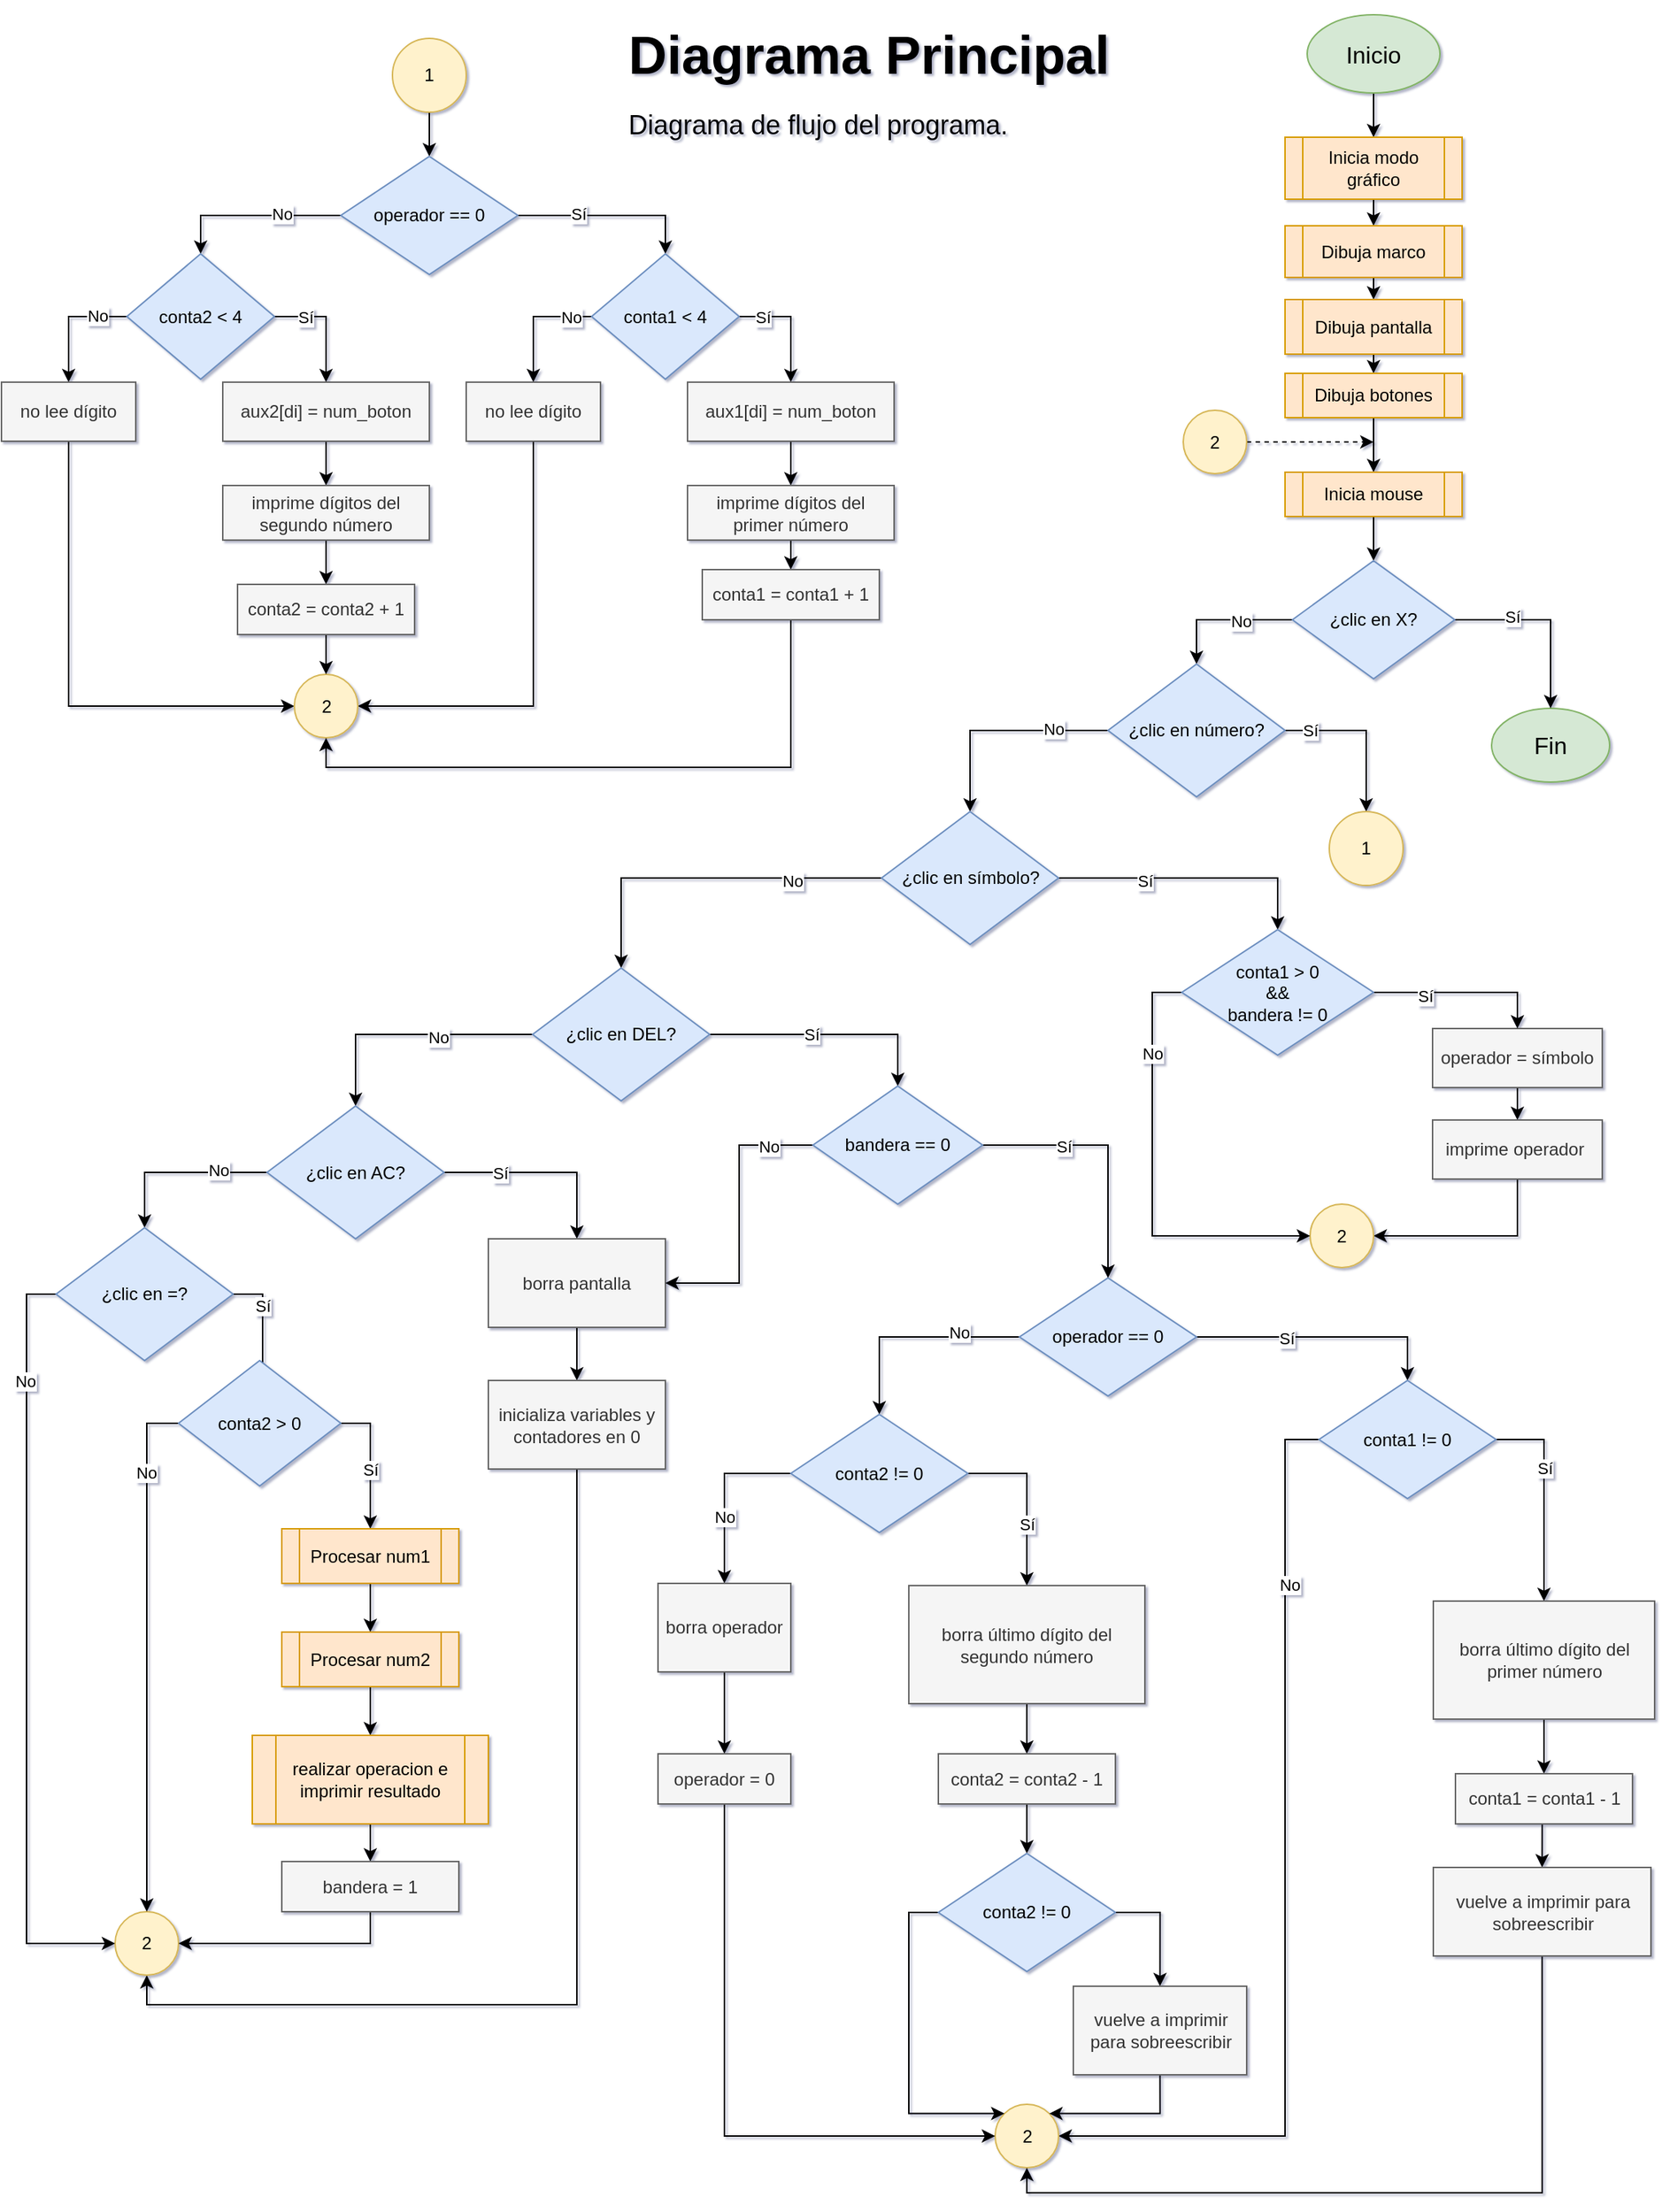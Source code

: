 <mxfile version="13.0.3" type="device"><diagram id="Km-q5jCi_Gp8Xz6Ke09I" name="Principal"><mxGraphModel dx="946" dy="725" grid="1" gridSize="10" guides="1" tooltips="1" connect="1" arrows="1" fold="1" page="1" pageScale="1" pageWidth="1160" pageHeight="1520" background="none" math="0" shadow="1"><root><mxCell id="0"/><mxCell id="1" parent="0"/><mxCell id="JUpET-doWlg1ofOdSNCo-2" style="edgeStyle=orthogonalEdgeStyle;rounded=0;orthogonalLoop=1;jettySize=auto;html=1;exitX=0.5;exitY=1;exitDx=0;exitDy=0;entryX=0.5;entryY=0;entryDx=0;entryDy=0;" parent="1" source="8j_3Zzvn2P-DrKqynDcf-1" target="JUpET-doWlg1ofOdSNCo-1" edge="1"><mxGeometry relative="1" as="geometry"/></mxCell><mxCell id="8j_3Zzvn2P-DrKqynDcf-1" value="&lt;font style=&quot;font-size: 16px&quot;&gt;Inicio&lt;/font&gt;" style="ellipse;whiteSpace=wrap;html=1;fillColor=#d5e8d4;strokeColor=#82b366;" parent="1" vertex="1"><mxGeometry x="915" y="24" width="90" height="53" as="geometry"/></mxCell><mxCell id="8j_3Zzvn2P-DrKqynDcf-2" value="&lt;font style=&quot;font-size: 16px&quot;&gt;Fin&lt;br&gt;&lt;/font&gt;" style="ellipse;whiteSpace=wrap;html=1;fillColor=#d5e8d4;strokeColor=#82b366;" parent="1" vertex="1"><mxGeometry x="1040" y="494" width="80" height="50" as="geometry"/></mxCell><mxCell id="1dMXTdfXQkclRUih8Ipm-3" style="edgeStyle=orthogonalEdgeStyle;rounded=0;orthogonalLoop=1;jettySize=auto;html=1;exitX=0.5;exitY=1;exitDx=0;exitDy=0;entryX=0.5;entryY=0;entryDx=0;entryDy=0;" parent="1" source="JUpET-doWlg1ofOdSNCo-1" target="JUpET-doWlg1ofOdSNCo-3" edge="1"><mxGeometry relative="1" as="geometry"/></mxCell><mxCell id="JUpET-doWlg1ofOdSNCo-1" value="Inicia modo gráfico" style="shape=process;whiteSpace=wrap;html=1;backgroundOutline=1;fillColor=#ffe6cc;strokeColor=#d79b00;" parent="1" vertex="1"><mxGeometry x="900" y="107" width="120" height="42" as="geometry"/></mxCell><mxCell id="1dMXTdfXQkclRUih8Ipm-4" style="edgeStyle=orthogonalEdgeStyle;rounded=0;orthogonalLoop=1;jettySize=auto;html=1;exitX=0.5;exitY=1;exitDx=0;exitDy=0;entryX=0.5;entryY=0;entryDx=0;entryDy=0;" parent="1" source="JUpET-doWlg1ofOdSNCo-3" target="1dMXTdfXQkclRUih8Ipm-1" edge="1"><mxGeometry relative="1" as="geometry"/></mxCell><mxCell id="JUpET-doWlg1ofOdSNCo-3" value="Dibuja marco" style="shape=process;whiteSpace=wrap;html=1;backgroundOutline=1;fillColor=#ffe6cc;strokeColor=#d79b00;" parent="1" vertex="1"><mxGeometry x="900" y="167" width="120" height="35" as="geometry"/></mxCell><mxCell id="1dMXTdfXQkclRUih8Ipm-5" style="edgeStyle=orthogonalEdgeStyle;rounded=0;orthogonalLoop=1;jettySize=auto;html=1;exitX=0.5;exitY=1;exitDx=0;exitDy=0;entryX=0.5;entryY=0;entryDx=0;entryDy=0;" parent="1" source="1dMXTdfXQkclRUih8Ipm-1" target="1dMXTdfXQkclRUih8Ipm-2" edge="1"><mxGeometry relative="1" as="geometry"/></mxCell><mxCell id="1dMXTdfXQkclRUih8Ipm-1" value="Dibuja pantalla" style="shape=process;whiteSpace=wrap;html=1;backgroundOutline=1;fillColor=#ffe6cc;strokeColor=#d79b00;" parent="1" vertex="1"><mxGeometry x="900" y="217" width="120" height="37" as="geometry"/></mxCell><mxCell id="1dMXTdfXQkclRUih8Ipm-7" style="edgeStyle=orthogonalEdgeStyle;rounded=0;orthogonalLoop=1;jettySize=auto;html=1;exitX=0.5;exitY=1;exitDx=0;exitDy=0;entryX=0.5;entryY=0;entryDx=0;entryDy=0;" parent="1" source="1dMXTdfXQkclRUih8Ipm-2" target="1dMXTdfXQkclRUih8Ipm-6" edge="1"><mxGeometry relative="1" as="geometry"/></mxCell><mxCell id="1dMXTdfXQkclRUih8Ipm-2" value="Dibuja botones" style="shape=process;whiteSpace=wrap;html=1;backgroundOutline=1;fillColor=#ffe6cc;strokeColor=#d79b00;" parent="1" vertex="1"><mxGeometry x="900" y="267" width="120" height="30" as="geometry"/></mxCell><mxCell id="1dMXTdfXQkclRUih8Ipm-9" style="edgeStyle=orthogonalEdgeStyle;rounded=0;orthogonalLoop=1;jettySize=auto;html=1;exitX=0.5;exitY=1;exitDx=0;exitDy=0;entryX=0.5;entryY=0;entryDx=0;entryDy=0;" parent="1" source="1dMXTdfXQkclRUih8Ipm-6" target="1dMXTdfXQkclRUih8Ipm-8" edge="1"><mxGeometry relative="1" as="geometry"/></mxCell><mxCell id="1dMXTdfXQkclRUih8Ipm-6" value="Inicia mouse" style="shape=process;whiteSpace=wrap;html=1;backgroundOutline=1;fillColor=#ffe6cc;strokeColor=#d79b00;" parent="1" vertex="1"><mxGeometry x="900" y="334" width="120" height="30" as="geometry"/></mxCell><mxCell id="1dMXTdfXQkclRUih8Ipm-11" style="edgeStyle=orthogonalEdgeStyle;rounded=0;orthogonalLoop=1;jettySize=auto;html=1;exitX=1;exitY=0.5;exitDx=0;exitDy=0;entryX=0.5;entryY=0;entryDx=0;entryDy=0;" parent="1" source="1dMXTdfXQkclRUih8Ipm-8" target="8j_3Zzvn2P-DrKqynDcf-2" edge="1"><mxGeometry relative="1" as="geometry"/></mxCell><mxCell id="1dMXTdfXQkclRUih8Ipm-12" value="Sí" style="edgeLabel;html=1;align=center;verticalAlign=middle;resizable=0;points=[];" parent="1dMXTdfXQkclRUih8Ipm-11" vertex="1" connectable="0"><mxGeometry x="-0.379" y="2" relative="1" as="geometry"><mxPoint as="offset"/></mxGeometry></mxCell><mxCell id="1dMXTdfXQkclRUih8Ipm-15" style="edgeStyle=orthogonalEdgeStyle;rounded=0;orthogonalLoop=1;jettySize=auto;html=1;exitX=0;exitY=0.5;exitDx=0;exitDy=0;entryX=0.5;entryY=0;entryDx=0;entryDy=0;" parent="1" source="1dMXTdfXQkclRUih8Ipm-8" target="1dMXTdfXQkclRUih8Ipm-14" edge="1"><mxGeometry relative="1" as="geometry"/></mxCell><mxCell id="1dMXTdfXQkclRUih8Ipm-16" value="No" style="edgeLabel;html=1;align=center;verticalAlign=middle;resizable=0;points=[];" parent="1dMXTdfXQkclRUih8Ipm-15" vertex="1" connectable="0"><mxGeometry x="-0.263" y="1" relative="1" as="geometry"><mxPoint as="offset"/></mxGeometry></mxCell><mxCell id="1dMXTdfXQkclRUih8Ipm-8" value="¿clic en X?" style="rhombus;whiteSpace=wrap;html=1;fillColor=#dae8fc;strokeColor=#6c8ebf;" parent="1" vertex="1"><mxGeometry x="905" y="394" width="110" height="80" as="geometry"/></mxCell><mxCell id="1dMXTdfXQkclRUih8Ipm-73" style="edgeStyle=orthogonalEdgeStyle;rounded=0;orthogonalLoop=1;jettySize=auto;html=1;exitX=0.5;exitY=1;exitDx=0;exitDy=0;entryX=0.5;entryY=0;entryDx=0;entryDy=0;" parent="1" source="1dMXTdfXQkclRUih8Ipm-13" target="1dMXTdfXQkclRUih8Ipm-63" edge="1"><mxGeometry relative="1" as="geometry"/></mxCell><mxCell id="1dMXTdfXQkclRUih8Ipm-13" value="1" style="ellipse;whiteSpace=wrap;html=1;aspect=fixed;fillColor=#fff2cc;strokeColor=#d6b656;" parent="1" vertex="1"><mxGeometry x="295" y="40" width="50" height="50" as="geometry"/></mxCell><mxCell id="1dMXTdfXQkclRUih8Ipm-19" style="edgeStyle=orthogonalEdgeStyle;rounded=0;orthogonalLoop=1;jettySize=auto;html=1;exitX=1;exitY=0.5;exitDx=0;exitDy=0;entryX=0.5;entryY=0;entryDx=0;entryDy=0;" parent="1" source="1dMXTdfXQkclRUih8Ipm-14" target="1dMXTdfXQkclRUih8Ipm-18" edge="1"><mxGeometry relative="1" as="geometry"/></mxCell><mxCell id="1dMXTdfXQkclRUih8Ipm-113" value="Sí" style="edgeLabel;html=1;align=center;verticalAlign=middle;resizable=0;points=[];" parent="1dMXTdfXQkclRUih8Ipm-19" vertex="1" connectable="0"><mxGeometry x="-0.691" relative="1" as="geometry"><mxPoint as="offset"/></mxGeometry></mxCell><mxCell id="1dMXTdfXQkclRUih8Ipm-62" style="edgeStyle=orthogonalEdgeStyle;rounded=0;orthogonalLoop=1;jettySize=auto;html=1;exitX=0;exitY=0.5;exitDx=0;exitDy=0;entryX=0.5;entryY=0;entryDx=0;entryDy=0;" parent="1" source="1dMXTdfXQkclRUih8Ipm-14" target="1dMXTdfXQkclRUih8Ipm-61" edge="1"><mxGeometry relative="1" as="geometry"/></mxCell><mxCell id="1dMXTdfXQkclRUih8Ipm-114" value="No" style="edgeLabel;html=1;align=center;verticalAlign=middle;resizable=0;points=[];" parent="1dMXTdfXQkclRUih8Ipm-62" vertex="1" connectable="0"><mxGeometry x="-0.371" y="-1" relative="1" as="geometry"><mxPoint x="9" as="offset"/></mxGeometry></mxCell><mxCell id="1dMXTdfXQkclRUih8Ipm-14" value="¿clic en número?" style="rhombus;whiteSpace=wrap;html=1;fillColor=#dae8fc;strokeColor=#6c8ebf;" parent="1" vertex="1"><mxGeometry x="780" y="464" width="120" height="90" as="geometry"/></mxCell><mxCell id="1dMXTdfXQkclRUih8Ipm-18" value="1" style="ellipse;whiteSpace=wrap;html=1;aspect=fixed;fillColor=#fff2cc;strokeColor=#d6b656;" parent="1" vertex="1"><mxGeometry x="930" y="564" width="50" height="50" as="geometry"/></mxCell><mxCell id="1dMXTdfXQkclRUih8Ipm-117" style="edgeStyle=orthogonalEdgeStyle;rounded=0;orthogonalLoop=1;jettySize=auto;html=1;exitX=0;exitY=0.5;exitDx=0;exitDy=0;entryX=0.5;entryY=0;entryDx=0;entryDy=0;" parent="1" source="1dMXTdfXQkclRUih8Ipm-61" target="1dMXTdfXQkclRUih8Ipm-116" edge="1"><mxGeometry relative="1" as="geometry"/></mxCell><mxCell id="1dMXTdfXQkclRUih8Ipm-118" value="No" style="edgeLabel;html=1;align=center;verticalAlign=middle;resizable=0;points=[];" parent="1dMXTdfXQkclRUih8Ipm-117" vertex="1" connectable="0"><mxGeometry x="-0.491" y="2" relative="1" as="geometry"><mxPoint as="offset"/></mxGeometry></mxCell><mxCell id="1dMXTdfXQkclRUih8Ipm-121" style="edgeStyle=orthogonalEdgeStyle;rounded=0;orthogonalLoop=1;jettySize=auto;html=1;exitX=1;exitY=0.5;exitDx=0;exitDy=0;entryX=0.5;entryY=0;entryDx=0;entryDy=0;" parent="1" source="1dMXTdfXQkclRUih8Ipm-61" target="1dMXTdfXQkclRUih8Ipm-120" edge="1"><mxGeometry relative="1" as="geometry"/></mxCell><mxCell id="1dMXTdfXQkclRUih8Ipm-126" value="Sí" style="edgeLabel;html=1;align=center;verticalAlign=middle;resizable=0;points=[];" parent="1dMXTdfXQkclRUih8Ipm-121" vertex="1" connectable="0"><mxGeometry x="-0.365" y="-2" relative="1" as="geometry"><mxPoint as="offset"/></mxGeometry></mxCell><mxCell id="1dMXTdfXQkclRUih8Ipm-61" value="¿clic en símbolo?" style="rhombus;whiteSpace=wrap;html=1;fillColor=#dae8fc;strokeColor=#6c8ebf;" parent="1" vertex="1"><mxGeometry x="626.5" y="564" width="120" height="90" as="geometry"/></mxCell><mxCell id="1dMXTdfXQkclRUih8Ipm-69" style="edgeStyle=orthogonalEdgeStyle;rounded=0;orthogonalLoop=1;jettySize=auto;html=1;exitX=1;exitY=0.5;exitDx=0;exitDy=0;entryX=0.5;entryY=0;entryDx=0;entryDy=0;" parent="1" source="1dMXTdfXQkclRUih8Ipm-63" target="1dMXTdfXQkclRUih8Ipm-65" edge="1"><mxGeometry relative="1" as="geometry"/></mxCell><mxCell id="1dMXTdfXQkclRUih8Ipm-96" value="Sí" style="edgeLabel;html=1;align=center;verticalAlign=middle;resizable=0;points=[];" parent="1dMXTdfXQkclRUih8Ipm-69" vertex="1" connectable="0"><mxGeometry x="-0.354" y="1" relative="1" as="geometry"><mxPoint as="offset"/></mxGeometry></mxCell><mxCell id="1dMXTdfXQkclRUih8Ipm-95" style="edgeStyle=orthogonalEdgeStyle;rounded=0;orthogonalLoop=1;jettySize=auto;html=1;exitX=0;exitY=0.5;exitDx=0;exitDy=0;entryX=0.5;entryY=0;entryDx=0;entryDy=0;" parent="1" source="1dMXTdfXQkclRUih8Ipm-63" target="1dMXTdfXQkclRUih8Ipm-88" edge="1"><mxGeometry relative="1" as="geometry"/></mxCell><mxCell id="1dMXTdfXQkclRUih8Ipm-97" value="No" style="edgeLabel;html=1;align=center;verticalAlign=middle;resizable=0;points=[];" parent="1dMXTdfXQkclRUih8Ipm-95" vertex="1" connectable="0"><mxGeometry x="-0.329" y="-1" relative="1" as="geometry"><mxPoint as="offset"/></mxGeometry></mxCell><mxCell id="1dMXTdfXQkclRUih8Ipm-63" value="operador == 0" style="rhombus;whiteSpace=wrap;html=1;fillColor=#dae8fc;strokeColor=#6c8ebf;" parent="1" vertex="1"><mxGeometry x="260" y="120" width="120" height="80" as="geometry"/></mxCell><mxCell id="1dMXTdfXQkclRUih8Ipm-72" style="edgeStyle=orthogonalEdgeStyle;rounded=0;orthogonalLoop=1;jettySize=auto;html=1;exitX=1;exitY=0.5;exitDx=0;exitDy=0;entryX=0.5;entryY=0;entryDx=0;entryDy=0;" parent="1" source="1dMXTdfXQkclRUih8Ipm-65" target="1dMXTdfXQkclRUih8Ipm-70" edge="1"><mxGeometry relative="1" as="geometry"/></mxCell><mxCell id="1dMXTdfXQkclRUih8Ipm-105" value="Sí" style="edgeLabel;html=1;align=center;verticalAlign=middle;resizable=0;points=[];" parent="1dMXTdfXQkclRUih8Ipm-72" vertex="1" connectable="0"><mxGeometry x="-0.614" relative="1" as="geometry"><mxPoint as="offset"/></mxGeometry></mxCell><mxCell id="1dMXTdfXQkclRUih8Ipm-76" style="edgeStyle=orthogonalEdgeStyle;rounded=0;orthogonalLoop=1;jettySize=auto;html=1;exitX=0;exitY=0.5;exitDx=0;exitDy=0;entryX=0.5;entryY=0;entryDx=0;entryDy=0;" parent="1" source="1dMXTdfXQkclRUih8Ipm-65" target="1dMXTdfXQkclRUih8Ipm-66" edge="1"><mxGeometry relative="1" as="geometry"/></mxCell><mxCell id="1dMXTdfXQkclRUih8Ipm-104" value="No" style="edgeLabel;html=1;align=center;verticalAlign=middle;resizable=0;points=[];" parent="1dMXTdfXQkclRUih8Ipm-76" vertex="1" connectable="0"><mxGeometry x="-0.671" relative="1" as="geometry"><mxPoint as="offset"/></mxGeometry></mxCell><mxCell id="1dMXTdfXQkclRUih8Ipm-65" value="conta1 &amp;lt; 4" style="rhombus;whiteSpace=wrap;html=1;fillColor=#dae8fc;strokeColor=#6c8ebf;" parent="1" vertex="1"><mxGeometry x="430" y="186" width="100" height="85" as="geometry"/></mxCell><mxCell id="1dMXTdfXQkclRUih8Ipm-100" style="edgeStyle=orthogonalEdgeStyle;rounded=0;orthogonalLoop=1;jettySize=auto;html=1;exitX=0.5;exitY=1;exitDx=0;exitDy=0;entryX=1;entryY=0.5;entryDx=0;entryDy=0;" parent="1" source="1dMXTdfXQkclRUih8Ipm-66" target="1dMXTdfXQkclRUih8Ipm-94" edge="1"><mxGeometry relative="1" as="geometry"/></mxCell><mxCell id="1dMXTdfXQkclRUih8Ipm-66" value="no lee dígito" style="rounded=0;whiteSpace=wrap;html=1;fillColor=#f5f5f5;strokeColor=#666666;fontColor=#333333;" parent="1" vertex="1"><mxGeometry x="345" y="273" width="91" height="40" as="geometry"/></mxCell><mxCell id="1dMXTdfXQkclRUih8Ipm-77" style="edgeStyle=orthogonalEdgeStyle;rounded=0;orthogonalLoop=1;jettySize=auto;html=1;exitX=0.5;exitY=1;exitDx=0;exitDy=0;entryX=0.5;entryY=0;entryDx=0;entryDy=0;" parent="1" source="1dMXTdfXQkclRUih8Ipm-70" target="1dMXTdfXQkclRUih8Ipm-74" edge="1"><mxGeometry relative="1" as="geometry"/></mxCell><mxCell id="1dMXTdfXQkclRUih8Ipm-70" value="aux1[di] = num_boton" style="rounded=0;whiteSpace=wrap;html=1;fillColor=#f5f5f5;strokeColor=#666666;fontColor=#333333;" parent="1" vertex="1"><mxGeometry x="495" y="273" width="140" height="40" as="geometry"/></mxCell><mxCell id="1dMXTdfXQkclRUih8Ipm-173" style="edgeStyle=orthogonalEdgeStyle;rounded=0;orthogonalLoop=1;jettySize=auto;html=1;exitX=0.5;exitY=1;exitDx=0;exitDy=0;entryX=0.5;entryY=0;entryDx=0;entryDy=0;" parent="1" source="1dMXTdfXQkclRUih8Ipm-74" target="1dMXTdfXQkclRUih8Ipm-172" edge="1"><mxGeometry relative="1" as="geometry"/></mxCell><mxCell id="1dMXTdfXQkclRUih8Ipm-74" value="imprime dígitos del primer número" style="rounded=0;whiteSpace=wrap;html=1;fillColor=#f5f5f5;strokeColor=#666666;fontColor=#333333;" parent="1" vertex="1"><mxGeometry x="495" y="343" width="140" height="37" as="geometry"/></mxCell><mxCell id="1dMXTdfXQkclRUih8Ipm-119" style="edgeStyle=orthogonalEdgeStyle;rounded=0;orthogonalLoop=1;jettySize=auto;html=1;exitX=1;exitY=0.5;exitDx=0;exitDy=0;dashed=1;" parent="1" source="1dMXTdfXQkclRUih8Ipm-79" edge="1"><mxGeometry relative="1" as="geometry"><mxPoint x="960" y="313.556" as="targetPoint"/></mxGeometry></mxCell><mxCell id="1dMXTdfXQkclRUih8Ipm-79" value="2" style="ellipse;whiteSpace=wrap;html=1;aspect=fixed;fillColor=#fff2cc;strokeColor=#d6b656;" parent="1" vertex="1"><mxGeometry x="831" y="292" width="43" height="43" as="geometry"/></mxCell><mxCell id="1dMXTdfXQkclRUih8Ipm-86" style="edgeStyle=orthogonalEdgeStyle;rounded=0;orthogonalLoop=1;jettySize=auto;html=1;exitX=1;exitY=0.5;exitDx=0;exitDy=0;entryX=0.5;entryY=0;entryDx=0;entryDy=0;" parent="1" source="1dMXTdfXQkclRUih8Ipm-88" target="1dMXTdfXQkclRUih8Ipm-92" edge="1"><mxGeometry relative="1" as="geometry"/></mxCell><mxCell id="1dMXTdfXQkclRUih8Ipm-102" value="Sí" style="edgeLabel;html=1;align=center;verticalAlign=middle;resizable=0;points=[];" parent="1dMXTdfXQkclRUih8Ipm-86" vertex="1" connectable="0"><mxGeometry x="-0.468" relative="1" as="geometry"><mxPoint as="offset"/></mxGeometry></mxCell><mxCell id="1dMXTdfXQkclRUih8Ipm-87" style="edgeStyle=orthogonalEdgeStyle;rounded=0;orthogonalLoop=1;jettySize=auto;html=1;exitX=0;exitY=0.5;exitDx=0;exitDy=0;entryX=0.5;entryY=0;entryDx=0;entryDy=0;" parent="1" source="1dMXTdfXQkclRUih8Ipm-88" target="1dMXTdfXQkclRUih8Ipm-90" edge="1"><mxGeometry relative="1" as="geometry"/></mxCell><mxCell id="1dMXTdfXQkclRUih8Ipm-103" value="No" style="edgeLabel;html=1;align=center;verticalAlign=middle;resizable=0;points=[];" parent="1dMXTdfXQkclRUih8Ipm-87" vertex="1" connectable="0"><mxGeometry x="-0.512" y="-1" relative="1" as="geometry"><mxPoint as="offset"/></mxGeometry></mxCell><mxCell id="1dMXTdfXQkclRUih8Ipm-88" value="conta2 &amp;lt; 4" style="rhombus;whiteSpace=wrap;html=1;fillColor=#dae8fc;strokeColor=#6c8ebf;" parent="1" vertex="1"><mxGeometry x="115" y="186" width="100" height="85" as="geometry"/></mxCell><mxCell id="1dMXTdfXQkclRUih8Ipm-98" style="edgeStyle=orthogonalEdgeStyle;rounded=0;orthogonalLoop=1;jettySize=auto;html=1;exitX=0.5;exitY=1;exitDx=0;exitDy=0;entryX=0;entryY=0.5;entryDx=0;entryDy=0;" parent="1" source="1dMXTdfXQkclRUih8Ipm-90" target="1dMXTdfXQkclRUih8Ipm-94" edge="1"><mxGeometry relative="1" as="geometry"/></mxCell><mxCell id="1dMXTdfXQkclRUih8Ipm-90" value="no lee dígito" style="rounded=0;whiteSpace=wrap;html=1;fillColor=#f5f5f5;strokeColor=#666666;fontColor=#333333;" parent="1" vertex="1"><mxGeometry x="30" y="273" width="91" height="40" as="geometry"/></mxCell><mxCell id="1dMXTdfXQkclRUih8Ipm-91" style="edgeStyle=orthogonalEdgeStyle;rounded=0;orthogonalLoop=1;jettySize=auto;html=1;exitX=0.5;exitY=1;exitDx=0;exitDy=0;entryX=0.5;entryY=0;entryDx=0;entryDy=0;" parent="1" source="1dMXTdfXQkclRUih8Ipm-92" target="1dMXTdfXQkclRUih8Ipm-93" edge="1"><mxGeometry relative="1" as="geometry"/></mxCell><mxCell id="1dMXTdfXQkclRUih8Ipm-92" value="aux2[di] = num_boton" style="rounded=0;whiteSpace=wrap;html=1;fillColor=#f5f5f5;strokeColor=#666666;fontColor=#333333;" parent="1" vertex="1"><mxGeometry x="180" y="273" width="140" height="40" as="geometry"/></mxCell><mxCell id="1dMXTdfXQkclRUih8Ipm-176" style="edgeStyle=orthogonalEdgeStyle;rounded=0;orthogonalLoop=1;jettySize=auto;html=1;exitX=0.5;exitY=1;exitDx=0;exitDy=0;entryX=0.5;entryY=0;entryDx=0;entryDy=0;" parent="1" source="1dMXTdfXQkclRUih8Ipm-93" target="1dMXTdfXQkclRUih8Ipm-175" edge="1"><mxGeometry relative="1" as="geometry"/></mxCell><mxCell id="1dMXTdfXQkclRUih8Ipm-93" value="imprime dígitos del segundo número" style="rounded=0;whiteSpace=wrap;html=1;fillColor=#f5f5f5;strokeColor=#666666;fontColor=#333333;" parent="1" vertex="1"><mxGeometry x="180" y="343" width="140" height="37" as="geometry"/></mxCell><mxCell id="1dMXTdfXQkclRUih8Ipm-94" value="2" style="ellipse;whiteSpace=wrap;html=1;aspect=fixed;fillColor=#fff2cc;strokeColor=#d6b656;" parent="1" vertex="1"><mxGeometry x="228.5" y="471" width="43" height="43" as="geometry"/></mxCell><mxCell id="1dMXTdfXQkclRUih8Ipm-110" style="edgeStyle=orthogonalEdgeStyle;rounded=0;orthogonalLoop=1;jettySize=auto;html=1;exitX=0.5;exitY=1;exitDx=0;exitDy=0;entryX=0.5;entryY=0;entryDx=0;entryDy=0;" parent="1" source="1dMXTdfXQkclRUih8Ipm-106" target="1dMXTdfXQkclRUih8Ipm-109" edge="1"><mxGeometry relative="1" as="geometry"/></mxCell><mxCell id="1dMXTdfXQkclRUih8Ipm-106" value="operador = símbolo" style="rounded=0;whiteSpace=wrap;html=1;fillColor=#f5f5f5;strokeColor=#666666;fontColor=#333333;" parent="1" vertex="1"><mxGeometry x="1000" y="711" width="115" height="40" as="geometry"/></mxCell><mxCell id="1dMXTdfXQkclRUih8Ipm-112" style="edgeStyle=orthogonalEdgeStyle;rounded=0;orthogonalLoop=1;jettySize=auto;html=1;exitX=0.5;exitY=1;exitDx=0;exitDy=0;entryX=1;entryY=0.5;entryDx=0;entryDy=0;" parent="1" source="1dMXTdfXQkclRUih8Ipm-109" target="1dMXTdfXQkclRUih8Ipm-111" edge="1"><mxGeometry relative="1" as="geometry"/></mxCell><mxCell id="1dMXTdfXQkclRUih8Ipm-109" value="imprime operador&amp;nbsp;" style="rounded=0;whiteSpace=wrap;html=1;fillColor=#f5f5f5;strokeColor=#666666;fontColor=#333333;" parent="1" vertex="1"><mxGeometry x="1000" y="773" width="115" height="40" as="geometry"/></mxCell><mxCell id="1dMXTdfXQkclRUih8Ipm-111" value="2" style="ellipse;whiteSpace=wrap;html=1;aspect=fixed;fillColor=#fff2cc;strokeColor=#d6b656;" parent="1" vertex="1"><mxGeometry x="917" y="830" width="43" height="43" as="geometry"/></mxCell><mxCell id="1dMXTdfXQkclRUih8Ipm-156" style="edgeStyle=orthogonalEdgeStyle;rounded=0;orthogonalLoop=1;jettySize=auto;html=1;exitX=0;exitY=0.5;exitDx=0;exitDy=0;entryX=0.5;entryY=0;entryDx=0;entryDy=0;" parent="1" source="1dMXTdfXQkclRUih8Ipm-116" target="1dMXTdfXQkclRUih8Ipm-155" edge="1"><mxGeometry relative="1" as="geometry"/></mxCell><mxCell id="1dMXTdfXQkclRUih8Ipm-165" value="No" style="edgeLabel;html=1;align=center;verticalAlign=middle;resizable=0;points=[];" parent="1dMXTdfXQkclRUih8Ipm-156" vertex="1" connectable="0"><mxGeometry x="-0.237" y="2" relative="1" as="geometry"><mxPoint as="offset"/></mxGeometry></mxCell><mxCell id="1dMXTdfXQkclRUih8Ipm-202" style="edgeStyle=orthogonalEdgeStyle;rounded=0;orthogonalLoop=1;jettySize=auto;html=1;exitX=1;exitY=0.5;exitDx=0;exitDy=0;entryX=0.5;entryY=0;entryDx=0;entryDy=0;" parent="1" source="1dMXTdfXQkclRUih8Ipm-116" target="1dMXTdfXQkclRUih8Ipm-201" edge="1"><mxGeometry relative="1" as="geometry"/></mxCell><mxCell id="1dMXTdfXQkclRUih8Ipm-206" value="Sí" style="edgeLabel;html=1;align=center;verticalAlign=middle;resizable=0;points=[];" parent="1dMXTdfXQkclRUih8Ipm-202" vertex="1" connectable="0"><mxGeometry x="-0.159" relative="1" as="geometry"><mxPoint as="offset"/></mxGeometry></mxCell><mxCell id="1dMXTdfXQkclRUih8Ipm-116" value="¿clic en DEL?" style="rhombus;whiteSpace=wrap;html=1;fillColor=#dae8fc;strokeColor=#6c8ebf;" parent="1" vertex="1"><mxGeometry x="390" y="670" width="120" height="90" as="geometry"/></mxCell><mxCell id="1dMXTdfXQkclRUih8Ipm-122" style="edgeStyle=orthogonalEdgeStyle;rounded=0;orthogonalLoop=1;jettySize=auto;html=1;exitX=1;exitY=0.5;exitDx=0;exitDy=0;entryX=0.5;entryY=0;entryDx=0;entryDy=0;" parent="1" source="1dMXTdfXQkclRUih8Ipm-120" target="1dMXTdfXQkclRUih8Ipm-106" edge="1"><mxGeometry relative="1" as="geometry"/></mxCell><mxCell id="1dMXTdfXQkclRUih8Ipm-125" value="Sí" style="edgeLabel;html=1;align=center;verticalAlign=middle;resizable=0;points=[];" parent="1dMXTdfXQkclRUih8Ipm-122" vertex="1" connectable="0"><mxGeometry x="-0.426" y="-1" relative="1" as="geometry"><mxPoint y="1" as="offset"/></mxGeometry></mxCell><mxCell id="1dMXTdfXQkclRUih8Ipm-123" style="edgeStyle=orthogonalEdgeStyle;rounded=0;orthogonalLoop=1;jettySize=auto;html=1;exitX=0;exitY=0.5;exitDx=0;exitDy=0;entryX=0;entryY=0.5;entryDx=0;entryDy=0;" parent="1" source="1dMXTdfXQkclRUih8Ipm-120" target="1dMXTdfXQkclRUih8Ipm-111" edge="1"><mxGeometry relative="1" as="geometry"/></mxCell><mxCell id="1dMXTdfXQkclRUih8Ipm-214" value="No" style="edgeLabel;html=1;align=center;verticalAlign=middle;resizable=0;points=[];" parent="1dMXTdfXQkclRUih8Ipm-123" vertex="1" connectable="0"><mxGeometry x="-0.59" relative="1" as="geometry"><mxPoint y="1" as="offset"/></mxGeometry></mxCell><mxCell id="1dMXTdfXQkclRUih8Ipm-120" value="conta1 &amp;gt; 0&lt;br&gt;&amp;amp;&amp;amp;&lt;br&gt;bandera != 0" style="rhombus;whiteSpace=wrap;html=1;fillColor=#dae8fc;strokeColor=#6c8ebf;" parent="1" vertex="1"><mxGeometry x="830" y="644" width="130" height="85" as="geometry"/></mxCell><mxCell id="1dMXTdfXQkclRUih8Ipm-131" style="edgeStyle=orthogonalEdgeStyle;rounded=0;orthogonalLoop=1;jettySize=auto;html=1;exitX=1;exitY=0.5;exitDx=0;exitDy=0;entryX=0.5;entryY=0;entryDx=0;entryDy=0;" parent="1" source="1dMXTdfXQkclRUih8Ipm-128" target="1dMXTdfXQkclRUih8Ipm-130" edge="1"><mxGeometry relative="1" as="geometry"/></mxCell><mxCell id="1dMXTdfXQkclRUih8Ipm-154" value="Sí" style="edgeLabel;html=1;align=center;verticalAlign=middle;resizable=0;points=[];" parent="1dMXTdfXQkclRUih8Ipm-131" vertex="1" connectable="0"><mxGeometry x="-0.294" y="-1" relative="1" as="geometry"><mxPoint as="offset"/></mxGeometry></mxCell><mxCell id="1dMXTdfXQkclRUih8Ipm-133" style="edgeStyle=orthogonalEdgeStyle;rounded=0;orthogonalLoop=1;jettySize=auto;html=1;exitX=0;exitY=0.5;exitDx=0;exitDy=0;entryX=0.5;entryY=0;entryDx=0;entryDy=0;" parent="1" source="1dMXTdfXQkclRUih8Ipm-128" target="1dMXTdfXQkclRUih8Ipm-132" edge="1"><mxGeometry relative="1" as="geometry"/></mxCell><mxCell id="1dMXTdfXQkclRUih8Ipm-149" value="No" style="edgeLabel;html=1;align=center;verticalAlign=middle;resizable=0;points=[];" parent="1dMXTdfXQkclRUih8Ipm-133" vertex="1" connectable="0"><mxGeometry x="-0.446" y="-3" relative="1" as="geometry"><mxPoint as="offset"/></mxGeometry></mxCell><mxCell id="1dMXTdfXQkclRUih8Ipm-128" value="operador == 0" style="rhombus;whiteSpace=wrap;html=1;fillColor=#dae8fc;strokeColor=#6c8ebf;" parent="1" vertex="1"><mxGeometry x="720" y="880" width="120" height="80" as="geometry"/></mxCell><mxCell id="1dMXTdfXQkclRUih8Ipm-136" style="edgeStyle=orthogonalEdgeStyle;rounded=0;orthogonalLoop=1;jettySize=auto;html=1;exitX=1;exitY=0.5;exitDx=0;exitDy=0;entryX=0.5;entryY=0;entryDx=0;entryDy=0;" parent="1" source="1dMXTdfXQkclRUih8Ipm-130" target="1dMXTdfXQkclRUih8Ipm-135" edge="1"><mxGeometry relative="1" as="geometry"/></mxCell><mxCell id="1dMXTdfXQkclRUih8Ipm-182" value="Sí" style="edgeLabel;html=1;align=center;verticalAlign=middle;resizable=0;points=[];" parent="1dMXTdfXQkclRUih8Ipm-136" vertex="1" connectable="0"><mxGeometry x="-0.381" y="-9" relative="1" as="geometry"><mxPoint x="9" y="8" as="offset"/></mxGeometry></mxCell><mxCell id="1dMXTdfXQkclRUih8Ipm-216" style="edgeStyle=orthogonalEdgeStyle;rounded=0;orthogonalLoop=1;jettySize=auto;html=1;exitX=0;exitY=0.5;exitDx=0;exitDy=0;entryX=1;entryY=0.5;entryDx=0;entryDy=0;" parent="1" source="1dMXTdfXQkclRUih8Ipm-130" target="1dMXTdfXQkclRUih8Ipm-141" edge="1"><mxGeometry relative="1" as="geometry"><Array as="points"><mxPoint x="900" y="990"/><mxPoint x="900" y="1462"/></Array></mxGeometry></mxCell><mxCell id="1dMXTdfXQkclRUih8Ipm-217" value="No" style="edgeLabel;html=1;align=center;verticalAlign=middle;resizable=0;points=[];" parent="1dMXTdfXQkclRUih8Ipm-216" vertex="1" connectable="0"><mxGeometry x="-0.626" y="3" relative="1" as="geometry"><mxPoint as="offset"/></mxGeometry></mxCell><mxCell id="1dMXTdfXQkclRUih8Ipm-130" value="conta1 != 0" style="rhombus;whiteSpace=wrap;html=1;fillColor=#dae8fc;strokeColor=#6c8ebf;" parent="1" vertex="1"><mxGeometry x="923" y="949.5" width="120" height="80" as="geometry"/></mxCell><mxCell id="1dMXTdfXQkclRUih8Ipm-140" style="edgeStyle=orthogonalEdgeStyle;rounded=0;orthogonalLoop=1;jettySize=auto;html=1;exitX=1;exitY=0.5;exitDx=0;exitDy=0;entryX=0.5;entryY=0;entryDx=0;entryDy=0;" parent="1" source="1dMXTdfXQkclRUih8Ipm-132" target="1dMXTdfXQkclRUih8Ipm-137" edge="1"><mxGeometry relative="1" as="geometry"/></mxCell><mxCell id="1dMXTdfXQkclRUih8Ipm-151" value="Sí" style="edgeLabel;html=1;align=center;verticalAlign=middle;resizable=0;points=[];" parent="1dMXTdfXQkclRUih8Ipm-140" vertex="1" connectable="0"><mxGeometry x="-0.533" y="1" relative="1" as="geometry"><mxPoint x="12.86" y="34.95" as="offset"/></mxGeometry></mxCell><mxCell id="1dMXTdfXQkclRUih8Ipm-145" style="edgeStyle=orthogonalEdgeStyle;rounded=0;orthogonalLoop=1;jettySize=auto;html=1;exitX=0;exitY=0.5;exitDx=0;exitDy=0;entryX=0.5;entryY=0;entryDx=0;entryDy=0;" parent="1" source="1dMXTdfXQkclRUih8Ipm-132" target="1dMXTdfXQkclRUih8Ipm-144" edge="1"><mxGeometry relative="1" as="geometry"/></mxCell><mxCell id="EtaK81-6IJEF7X4Mv6C2-3" value="No" style="edgeLabel;html=1;align=center;verticalAlign=middle;resizable=0;points=[];" parent="1dMXTdfXQkclRUih8Ipm-145" vertex="1" connectable="0"><mxGeometry x="0.257" relative="1" as="geometry"><mxPoint y="-1" as="offset"/></mxGeometry></mxCell><mxCell id="1dMXTdfXQkclRUih8Ipm-132" value="conta2 != 0" style="rhombus;whiteSpace=wrap;html=1;fillColor=#dae8fc;strokeColor=#6c8ebf;" parent="1" vertex="1"><mxGeometry x="565" y="972.5" width="120" height="80" as="geometry"/></mxCell><mxCell id="1dMXTdfXQkclRUih8Ipm-168" style="edgeStyle=orthogonalEdgeStyle;rounded=0;orthogonalLoop=1;jettySize=auto;html=1;exitX=0.5;exitY=1;exitDx=0;exitDy=0;entryX=0.5;entryY=0;entryDx=0;entryDy=0;" parent="1" source="1dMXTdfXQkclRUih8Ipm-135" target="1dMXTdfXQkclRUih8Ipm-166" edge="1"><mxGeometry relative="1" as="geometry"/></mxCell><mxCell id="1dMXTdfXQkclRUih8Ipm-135" value="borra último dígito del primer número" style="rounded=0;whiteSpace=wrap;html=1;fillColor=#f5f5f5;strokeColor=#666666;fontColor=#333333;" parent="1" vertex="1"><mxGeometry x="1000.5" y="1099" width="150" height="80" as="geometry"/></mxCell><mxCell id="1dMXTdfXQkclRUih8Ipm-171" style="edgeStyle=orthogonalEdgeStyle;rounded=0;orthogonalLoop=1;jettySize=auto;html=1;exitX=0.5;exitY=1;exitDx=0;exitDy=0;entryX=0.5;entryY=0;entryDx=0;entryDy=0;" parent="1" source="1dMXTdfXQkclRUih8Ipm-137" target="1dMXTdfXQkclRUih8Ipm-167" edge="1"><mxGeometry relative="1" as="geometry"/></mxCell><mxCell id="1dMXTdfXQkclRUih8Ipm-137" value="borra último dígito del segundo número" style="rounded=0;whiteSpace=wrap;html=1;fillColor=#f5f5f5;strokeColor=#666666;fontColor=#333333;" parent="1" vertex="1"><mxGeometry x="645" y="1088.5" width="160" height="80" as="geometry"/></mxCell><mxCell id="1dMXTdfXQkclRUih8Ipm-141" value="2" style="ellipse;whiteSpace=wrap;html=1;aspect=fixed;fillColor=#fff2cc;strokeColor=#d6b656;" parent="1" vertex="1"><mxGeometry x="703.5" y="1440" width="43" height="43" as="geometry"/></mxCell><mxCell id="c0QFaEEgrC1J4526UNSc-8" style="edgeStyle=orthogonalEdgeStyle;rounded=0;orthogonalLoop=1;jettySize=auto;html=1;exitX=0.5;exitY=1;exitDx=0;exitDy=0;entryX=0.5;entryY=0;entryDx=0;entryDy=0;startArrow=none;startFill=0;endArrow=classic;endFill=1;" edge="1" parent="1" source="1dMXTdfXQkclRUih8Ipm-144" target="c0QFaEEgrC1J4526UNSc-6"><mxGeometry relative="1" as="geometry"/></mxCell><mxCell id="1dMXTdfXQkclRUih8Ipm-144" value="borra operador" style="rounded=0;whiteSpace=wrap;html=1;fillColor=#f5f5f5;strokeColor=#666666;fontColor=#333333;" parent="1" vertex="1"><mxGeometry x="475" y="1087" width="90" height="60" as="geometry"/></mxCell><mxCell id="1dMXTdfXQkclRUih8Ipm-160" style="edgeStyle=orthogonalEdgeStyle;rounded=0;orthogonalLoop=1;jettySize=auto;html=1;exitX=1;exitY=0.5;exitDx=0;exitDy=0;entryX=0.5;entryY=0;entryDx=0;entryDy=0;" parent="1" source="1dMXTdfXQkclRUih8Ipm-155" target="1dMXTdfXQkclRUih8Ipm-157" edge="1"><mxGeometry relative="1" as="geometry"/></mxCell><mxCell id="1dMXTdfXQkclRUih8Ipm-163" value="Sí" style="edgeLabel;html=1;align=center;verticalAlign=middle;resizable=0;points=[];" parent="1dMXTdfXQkclRUih8Ipm-160" vertex="1" connectable="0"><mxGeometry x="-0.447" relative="1" as="geometry"><mxPoint as="offset"/></mxGeometry></mxCell><mxCell id="1dMXTdfXQkclRUih8Ipm-179" style="edgeStyle=orthogonalEdgeStyle;rounded=0;orthogonalLoop=1;jettySize=auto;html=1;exitX=0;exitY=0.5;exitDx=0;exitDy=0;entryX=0.5;entryY=0;entryDx=0;entryDy=0;" parent="1" source="1dMXTdfXQkclRUih8Ipm-155" target="1dMXTdfXQkclRUih8Ipm-178" edge="1"><mxGeometry relative="1" as="geometry"/></mxCell><mxCell id="1dMXTdfXQkclRUih8Ipm-180" value="No" style="edgeLabel;html=1;align=center;verticalAlign=middle;resizable=0;points=[];" parent="1dMXTdfXQkclRUih8Ipm-179" vertex="1" connectable="0"><mxGeometry x="-0.447" y="-2" relative="1" as="geometry"><mxPoint as="offset"/></mxGeometry></mxCell><mxCell id="1dMXTdfXQkclRUih8Ipm-155" value="¿clic en AC?" style="rhombus;whiteSpace=wrap;html=1;fillColor=#dae8fc;strokeColor=#6c8ebf;" parent="1" vertex="1"><mxGeometry x="210" y="763.5" width="120" height="90" as="geometry"/></mxCell><mxCell id="1dMXTdfXQkclRUih8Ipm-159" style="edgeStyle=orthogonalEdgeStyle;rounded=0;orthogonalLoop=1;jettySize=auto;html=1;exitX=0.5;exitY=1;exitDx=0;exitDy=0;entryX=0.5;entryY=0;entryDx=0;entryDy=0;" parent="1" source="1dMXTdfXQkclRUih8Ipm-157" target="1dMXTdfXQkclRUih8Ipm-158" edge="1"><mxGeometry relative="1" as="geometry"/></mxCell><mxCell id="1dMXTdfXQkclRUih8Ipm-157" value="borra pantalla" style="rounded=0;whiteSpace=wrap;html=1;fillColor=#f5f5f5;strokeColor=#666666;fontColor=#333333;" parent="1" vertex="1"><mxGeometry x="360" y="853.5" width="120" height="60" as="geometry"/></mxCell><mxCell id="1dMXTdfXQkclRUih8Ipm-195" style="edgeStyle=orthogonalEdgeStyle;rounded=0;orthogonalLoop=1;jettySize=auto;html=1;exitX=0.5;exitY=1;exitDx=0;exitDy=0;entryX=0.5;entryY=1;entryDx=0;entryDy=0;" parent="1" source="1dMXTdfXQkclRUih8Ipm-158" target="1dMXTdfXQkclRUih8Ipm-161" edge="1"><mxGeometry relative="1" as="geometry"/></mxCell><mxCell id="1dMXTdfXQkclRUih8Ipm-158" value="inicializa variables y contadores en 0" style="rounded=0;whiteSpace=wrap;html=1;fillColor=#f5f5f5;strokeColor=#666666;fontColor=#333333;" parent="1" vertex="1"><mxGeometry x="360" y="949.5" width="120" height="60" as="geometry"/></mxCell><mxCell id="1dMXTdfXQkclRUih8Ipm-161" value="2" style="ellipse;whiteSpace=wrap;html=1;aspect=fixed;fillColor=#fff2cc;strokeColor=#d6b656;" parent="1" vertex="1"><mxGeometry x="107" y="1309.5" width="43" height="43" as="geometry"/></mxCell><mxCell id="c0QFaEEgrC1J4526UNSc-15" style="edgeStyle=orthogonalEdgeStyle;rounded=0;orthogonalLoop=1;jettySize=auto;html=1;exitX=0.5;exitY=1;exitDx=0;exitDy=0;entryX=0.5;entryY=0;entryDx=0;entryDy=0;startArrow=none;startFill=0;endArrow=classic;endFill=1;" edge="1" parent="1" source="1dMXTdfXQkclRUih8Ipm-166" target="c0QFaEEgrC1J4526UNSc-14"><mxGeometry relative="1" as="geometry"/></mxCell><mxCell id="1dMXTdfXQkclRUih8Ipm-166" value="conta1 = conta1 - 1" style="rounded=0;whiteSpace=wrap;html=1;fillColor=#f5f5f5;strokeColor=#666666;fontColor=#333333;" parent="1" vertex="1"><mxGeometry x="1015.5" y="1216" width="120" height="34" as="geometry"/></mxCell><mxCell id="c0QFaEEgrC1J4526UNSc-11" style="edgeStyle=orthogonalEdgeStyle;rounded=0;orthogonalLoop=1;jettySize=auto;html=1;exitX=0.5;exitY=1;exitDx=0;exitDy=0;entryX=0.5;entryY=0;entryDx=0;entryDy=0;startArrow=none;startFill=0;endArrow=classic;endFill=1;" edge="1" parent="1" source="1dMXTdfXQkclRUih8Ipm-167" target="c0QFaEEgrC1J4526UNSc-10"><mxGeometry relative="1" as="geometry"/></mxCell><mxCell id="1dMXTdfXQkclRUih8Ipm-167" value="conta2 = conta2 - 1" style="rounded=0;whiteSpace=wrap;html=1;fillColor=#f5f5f5;strokeColor=#666666;fontColor=#333333;" parent="1" vertex="1"><mxGeometry x="665" y="1202.5" width="120" height="34" as="geometry"/></mxCell><mxCell id="1dMXTdfXQkclRUih8Ipm-174" style="edgeStyle=orthogonalEdgeStyle;rounded=0;orthogonalLoop=1;jettySize=auto;html=1;exitX=0.5;exitY=1;exitDx=0;exitDy=0;entryX=0.5;entryY=1;entryDx=0;entryDy=0;" parent="1" source="1dMXTdfXQkclRUih8Ipm-172" target="1dMXTdfXQkclRUih8Ipm-94" edge="1"><mxGeometry relative="1" as="geometry"/></mxCell><mxCell id="1dMXTdfXQkclRUih8Ipm-172" value="conta1 = conta1 + 1" style="rounded=0;whiteSpace=wrap;html=1;fillColor=#f5f5f5;strokeColor=#666666;fontColor=#333333;" parent="1" vertex="1"><mxGeometry x="505" y="400" width="120" height="34" as="geometry"/></mxCell><mxCell id="1dMXTdfXQkclRUih8Ipm-177" style="edgeStyle=orthogonalEdgeStyle;rounded=0;orthogonalLoop=1;jettySize=auto;html=1;exitX=0.5;exitY=1;exitDx=0;exitDy=0;entryX=0.5;entryY=0;entryDx=0;entryDy=0;" parent="1" source="1dMXTdfXQkclRUih8Ipm-175" target="1dMXTdfXQkclRUih8Ipm-94" edge="1"><mxGeometry relative="1" as="geometry"/></mxCell><mxCell id="1dMXTdfXQkclRUih8Ipm-175" value="conta2 = conta2 + 1" style="rounded=0;whiteSpace=wrap;html=1;fillColor=#f5f5f5;strokeColor=#666666;fontColor=#333333;" parent="1" vertex="1"><mxGeometry x="190" y="410" width="120" height="34" as="geometry"/></mxCell><mxCell id="1dMXTdfXQkclRUih8Ipm-184" style="edgeStyle=orthogonalEdgeStyle;rounded=0;orthogonalLoop=1;jettySize=auto;html=1;exitX=1;exitY=0.5;exitDx=0;exitDy=0;entryX=0.5;entryY=0;entryDx=0;entryDy=0;" parent="1" source="1dMXTdfXQkclRUih8Ipm-178" target="1dMXTdfXQkclRUih8Ipm-183" edge="1"><mxGeometry relative="1" as="geometry"/></mxCell><mxCell id="1dMXTdfXQkclRUih8Ipm-185" value="Sí" style="edgeLabel;html=1;align=center;verticalAlign=middle;resizable=0;points=[];" parent="1dMXTdfXQkclRUih8Ipm-184" vertex="1" connectable="0"><mxGeometry x="-0.473" relative="1" as="geometry"><mxPoint as="offset"/></mxGeometry></mxCell><mxCell id="1dMXTdfXQkclRUih8Ipm-198" style="edgeStyle=orthogonalEdgeStyle;rounded=0;orthogonalLoop=1;jettySize=auto;html=1;exitX=0;exitY=0.5;exitDx=0;exitDy=0;entryX=0;entryY=0.5;entryDx=0;entryDy=0;" parent="1" source="1dMXTdfXQkclRUih8Ipm-178" target="1dMXTdfXQkclRUih8Ipm-161" edge="1"><mxGeometry relative="1" as="geometry"/></mxCell><mxCell id="1dMXTdfXQkclRUih8Ipm-200" value="No" style="edgeLabel;html=1;align=center;verticalAlign=middle;resizable=0;points=[];" parent="1dMXTdfXQkclRUih8Ipm-198" vertex="1" connectable="0"><mxGeometry x="-0.692" y="-1" relative="1" as="geometry"><mxPoint y="-1" as="offset"/></mxGeometry></mxCell><mxCell id="1dMXTdfXQkclRUih8Ipm-178" value="¿clic en =?" style="rhombus;whiteSpace=wrap;html=1;fillColor=#dae8fc;strokeColor=#6c8ebf;" parent="1" vertex="1"><mxGeometry x="67" y="846" width="120" height="90" as="geometry"/></mxCell><mxCell id="1dMXTdfXQkclRUih8Ipm-188" style="edgeStyle=orthogonalEdgeStyle;rounded=0;orthogonalLoop=1;jettySize=auto;html=1;exitX=1;exitY=0.5;exitDx=0;exitDy=0;entryX=0.5;entryY=0;entryDx=0;entryDy=0;" parent="1" source="1dMXTdfXQkclRUih8Ipm-183" target="1dMXTdfXQkclRUih8Ipm-186" edge="1"><mxGeometry relative="1" as="geometry"/></mxCell><mxCell id="1dMXTdfXQkclRUih8Ipm-190" value="Sí" style="edgeLabel;html=1;align=center;verticalAlign=middle;resizable=0;points=[];" parent="1dMXTdfXQkclRUih8Ipm-188" vertex="1" connectable="0"><mxGeometry x="-0.466" y="2" relative="1" as="geometry"><mxPoint x="-2" y="26.79" as="offset"/></mxGeometry></mxCell><mxCell id="1dMXTdfXQkclRUih8Ipm-197" style="edgeStyle=orthogonalEdgeStyle;rounded=0;orthogonalLoop=1;jettySize=auto;html=1;exitX=0;exitY=0.5;exitDx=0;exitDy=0;entryX=0.5;entryY=0;entryDx=0;entryDy=0;" parent="1" source="1dMXTdfXQkclRUih8Ipm-183" target="1dMXTdfXQkclRUih8Ipm-161" edge="1"><mxGeometry relative="1" as="geometry"/></mxCell><mxCell id="1dMXTdfXQkclRUih8Ipm-199" value="No" style="edgeLabel;html=1;align=center;verticalAlign=middle;resizable=0;points=[];" parent="1dMXTdfXQkclRUih8Ipm-197" vertex="1" connectable="0"><mxGeometry x="-0.832" y="25" relative="1" as="geometry"><mxPoint x="-26" y="25" as="offset"/></mxGeometry></mxCell><mxCell id="1dMXTdfXQkclRUih8Ipm-183" value="conta2 &amp;gt; 0" style="rhombus;whiteSpace=wrap;html=1;fillColor=#dae8fc;strokeColor=#6c8ebf;" parent="1" vertex="1"><mxGeometry x="150" y="936" width="110" height="85" as="geometry"/></mxCell><mxCell id="1dMXTdfXQkclRUih8Ipm-189" style="edgeStyle=orthogonalEdgeStyle;rounded=0;orthogonalLoop=1;jettySize=auto;html=1;exitX=0.5;exitY=1;exitDx=0;exitDy=0;entryX=0.5;entryY=0;entryDx=0;entryDy=0;" parent="1" source="1dMXTdfXQkclRUih8Ipm-186" target="1dMXTdfXQkclRUih8Ipm-187" edge="1"><mxGeometry relative="1" as="geometry"/></mxCell><mxCell id="1dMXTdfXQkclRUih8Ipm-186" value="Procesar num1" style="shape=process;whiteSpace=wrap;html=1;backgroundOutline=1;labelBackgroundColor=none;fillColor=#ffe6cc;strokeColor=#d79b00;" parent="1" vertex="1"><mxGeometry x="220" y="1050" width="120" height="37" as="geometry"/></mxCell><mxCell id="1dMXTdfXQkclRUih8Ipm-192" style="edgeStyle=orthogonalEdgeStyle;rounded=0;orthogonalLoop=1;jettySize=auto;html=1;exitX=0.5;exitY=1;exitDx=0;exitDy=0;entryX=0.5;entryY=0;entryDx=0;entryDy=0;" parent="1" source="1dMXTdfXQkclRUih8Ipm-187" target="1dMXTdfXQkclRUih8Ipm-193" edge="1"><mxGeometry relative="1" as="geometry"><mxPoint x="280" y="1190" as="targetPoint"/></mxGeometry></mxCell><mxCell id="1dMXTdfXQkclRUih8Ipm-187" value="Procesar num2" style="shape=process;whiteSpace=wrap;html=1;backgroundOutline=1;labelBackgroundColor=none;fillColor=#ffe6cc;strokeColor=#d79b00;" parent="1" vertex="1"><mxGeometry x="220" y="1120" width="120" height="37" as="geometry"/></mxCell><mxCell id="c0QFaEEgrC1J4526UNSc-4" style="edgeStyle=orthogonalEdgeStyle;rounded=0;orthogonalLoop=1;jettySize=auto;html=1;exitX=0.5;exitY=1;exitDx=0;exitDy=0;entryX=0.5;entryY=0;entryDx=0;entryDy=0;startArrow=none;startFill=0;endArrow=classic;endFill=1;" edge="1" parent="1" source="1dMXTdfXQkclRUih8Ipm-193" target="c0QFaEEgrC1J4526UNSc-1"><mxGeometry relative="1" as="geometry"/></mxCell><mxCell id="1dMXTdfXQkclRUih8Ipm-193" value="realizar operacion e imprimir resultado" style="shape=process;whiteSpace=wrap;html=1;backgroundOutline=1;labelBackgroundColor=none;fillColor=#ffe6cc;strokeColor=#d79b00;" parent="1" vertex="1"><mxGeometry x="200" y="1190" width="160" height="60" as="geometry"/></mxCell><mxCell id="1dMXTdfXQkclRUih8Ipm-203" style="edgeStyle=orthogonalEdgeStyle;rounded=0;orthogonalLoop=1;jettySize=auto;html=1;exitX=1;exitY=0.5;exitDx=0;exitDy=0;entryX=0.5;entryY=0;entryDx=0;entryDy=0;" parent="1" source="1dMXTdfXQkclRUih8Ipm-201" target="1dMXTdfXQkclRUih8Ipm-128" edge="1"><mxGeometry relative="1" as="geometry"/></mxCell><mxCell id="1dMXTdfXQkclRUih8Ipm-215" value="Sí" style="edgeLabel;html=1;align=center;verticalAlign=middle;resizable=0;points=[];" parent="1dMXTdfXQkclRUih8Ipm-203" vertex="1" connectable="0"><mxGeometry x="-0.369" y="-1" relative="1" as="geometry"><mxPoint as="offset"/></mxGeometry></mxCell><mxCell id="1dMXTdfXQkclRUih8Ipm-212" style="edgeStyle=orthogonalEdgeStyle;rounded=0;orthogonalLoop=1;jettySize=auto;html=1;exitX=0;exitY=0.5;exitDx=0;exitDy=0;entryX=1;entryY=0.5;entryDx=0;entryDy=0;" parent="1" source="1dMXTdfXQkclRUih8Ipm-201" target="1dMXTdfXQkclRUih8Ipm-157" edge="1"><mxGeometry relative="1" as="geometry"/></mxCell><mxCell id="1dMXTdfXQkclRUih8Ipm-213" value="No" style="edgeLabel;html=1;align=center;verticalAlign=middle;resizable=0;points=[];" parent="1dMXTdfXQkclRUih8Ipm-212" vertex="1" connectable="0"><mxGeometry x="-0.685" y="1" relative="1" as="geometry"><mxPoint as="offset"/></mxGeometry></mxCell><mxCell id="1dMXTdfXQkclRUih8Ipm-201" value="bandera == 0" style="rhombus;whiteSpace=wrap;html=1;labelBackgroundColor=none;fillColor=#dae8fc;strokeColor=#6c8ebf;" parent="1" vertex="1"><mxGeometry x="580" y="750" width="115" height="80" as="geometry"/></mxCell><mxCell id="x8yL_x5VPTJMk-udZyqd-1" value="&lt;h1&gt;&lt;font style=&quot;font-size: 36px&quot;&gt;Diagrama Principal&lt;/font&gt;&lt;/h1&gt;&lt;div&gt;&lt;font style=&quot;font-size: 18px&quot;&gt;Diagrama de flujo del programa.&lt;/font&gt;&lt;/div&gt;" style="text;html=1;strokeColor=none;fillColor=none;spacing=5;spacingTop=-20;whiteSpace=wrap;overflow=hidden;rounded=0;shadow=0;" parent="1" vertex="1"><mxGeometry x="450" y="24" width="350" height="100" as="geometry"/></mxCell><mxCell id="c0QFaEEgrC1J4526UNSc-5" style="edgeStyle=orthogonalEdgeStyle;rounded=0;orthogonalLoop=1;jettySize=auto;html=1;exitX=0.5;exitY=1;exitDx=0;exitDy=0;entryX=1;entryY=0.5;entryDx=0;entryDy=0;startArrow=none;startFill=0;endArrow=classic;endFill=1;" edge="1" parent="1" source="c0QFaEEgrC1J4526UNSc-1" target="1dMXTdfXQkclRUih8Ipm-161"><mxGeometry relative="1" as="geometry"/></mxCell><mxCell id="c0QFaEEgrC1J4526UNSc-1" value="bandera = 1" style="rounded=0;whiteSpace=wrap;html=1;fillColor=#f5f5f5;strokeColor=#666666;fontColor=#333333;" vertex="1" parent="1"><mxGeometry x="220" y="1275.5" width="120" height="34" as="geometry"/></mxCell><mxCell id="c0QFaEEgrC1J4526UNSc-9" style="edgeStyle=orthogonalEdgeStyle;rounded=0;orthogonalLoop=1;jettySize=auto;html=1;exitX=0.5;exitY=1;exitDx=0;exitDy=0;entryX=0;entryY=0.5;entryDx=0;entryDy=0;startArrow=none;startFill=0;endArrow=classic;endFill=1;" edge="1" parent="1" source="c0QFaEEgrC1J4526UNSc-6" target="1dMXTdfXQkclRUih8Ipm-141"><mxGeometry relative="1" as="geometry"/></mxCell><mxCell id="c0QFaEEgrC1J4526UNSc-6" value="operador = 0" style="rounded=0;whiteSpace=wrap;html=1;fillColor=#f5f5f5;strokeColor=#666666;fontColor=#333333;" vertex="1" parent="1"><mxGeometry x="475" y="1202.5" width="90" height="34" as="geometry"/></mxCell><mxCell id="c0QFaEEgrC1J4526UNSc-18" style="edgeStyle=orthogonalEdgeStyle;rounded=0;orthogonalLoop=1;jettySize=auto;html=1;exitX=1;exitY=0.5;exitDx=0;exitDy=0;entryX=0.5;entryY=0;entryDx=0;entryDy=0;startArrow=none;startFill=0;endArrow=classic;endFill=1;" edge="1" parent="1" source="c0QFaEEgrC1J4526UNSc-10" target="c0QFaEEgrC1J4526UNSc-17"><mxGeometry relative="1" as="geometry"/></mxCell><mxCell id="c0QFaEEgrC1J4526UNSc-20" style="edgeStyle=orthogonalEdgeStyle;rounded=0;orthogonalLoop=1;jettySize=auto;html=1;exitX=0;exitY=0.5;exitDx=0;exitDy=0;entryX=0;entryY=0;entryDx=0;entryDy=0;startArrow=none;startFill=0;endArrow=classic;endFill=1;" edge="1" parent="1" source="c0QFaEEgrC1J4526UNSc-10" target="1dMXTdfXQkclRUih8Ipm-141"><mxGeometry relative="1" as="geometry"><Array as="points"><mxPoint x="645" y="1310"/><mxPoint x="645" y="1446"/></Array></mxGeometry></mxCell><mxCell id="c0QFaEEgrC1J4526UNSc-10" value="conta2 != 0" style="rhombus;whiteSpace=wrap;html=1;fillColor=#dae8fc;strokeColor=#6c8ebf;" vertex="1" parent="1"><mxGeometry x="665" y="1270" width="120" height="80" as="geometry"/></mxCell><mxCell id="c0QFaEEgrC1J4526UNSc-16" style="edgeStyle=orthogonalEdgeStyle;rounded=0;orthogonalLoop=1;jettySize=auto;html=1;exitX=0.5;exitY=1;exitDx=0;exitDy=0;entryX=0.5;entryY=1;entryDx=0;entryDy=0;startArrow=none;startFill=0;endArrow=classic;endFill=1;" edge="1" parent="1" source="c0QFaEEgrC1J4526UNSc-14" target="1dMXTdfXQkclRUih8Ipm-141"><mxGeometry relative="1" as="geometry"><Array as="points"><mxPoint x="1074" y="1500"/><mxPoint x="725" y="1500"/></Array></mxGeometry></mxCell><mxCell id="c0QFaEEgrC1J4526UNSc-14" value="&lt;span&gt;vuelve a imprimir para sobreescribir&lt;/span&gt;" style="rounded=0;whiteSpace=wrap;html=1;shadow=0;labelBackgroundColor=none;fillColor=#f5f5f5;strokeColor=#666666;fontColor=#333333;" vertex="1" parent="1"><mxGeometry x="1000.5" y="1279.5" width="147.5" height="60" as="geometry"/></mxCell><mxCell id="c0QFaEEgrC1J4526UNSc-19" style="edgeStyle=orthogonalEdgeStyle;rounded=0;orthogonalLoop=1;jettySize=auto;html=1;exitX=0.5;exitY=1;exitDx=0;exitDy=0;entryX=1;entryY=0;entryDx=0;entryDy=0;startArrow=none;startFill=0;endArrow=classic;endFill=1;" edge="1" parent="1" source="c0QFaEEgrC1J4526UNSc-17" target="1dMXTdfXQkclRUih8Ipm-141"><mxGeometry relative="1" as="geometry"><Array as="points"><mxPoint x="815" y="1446"/></Array></mxGeometry></mxCell><mxCell id="c0QFaEEgrC1J4526UNSc-17" value="&lt;span&gt;vuelve a imprimir para sobreescribir&lt;/span&gt;" style="rounded=0;whiteSpace=wrap;html=1;shadow=0;labelBackgroundColor=none;fillColor=#f5f5f5;strokeColor=#666666;fontColor=#333333;" vertex="1" parent="1"><mxGeometry x="756.5" y="1360" width="117.5" height="60" as="geometry"/></mxCell></root></mxGraphModel></diagram></mxfile>